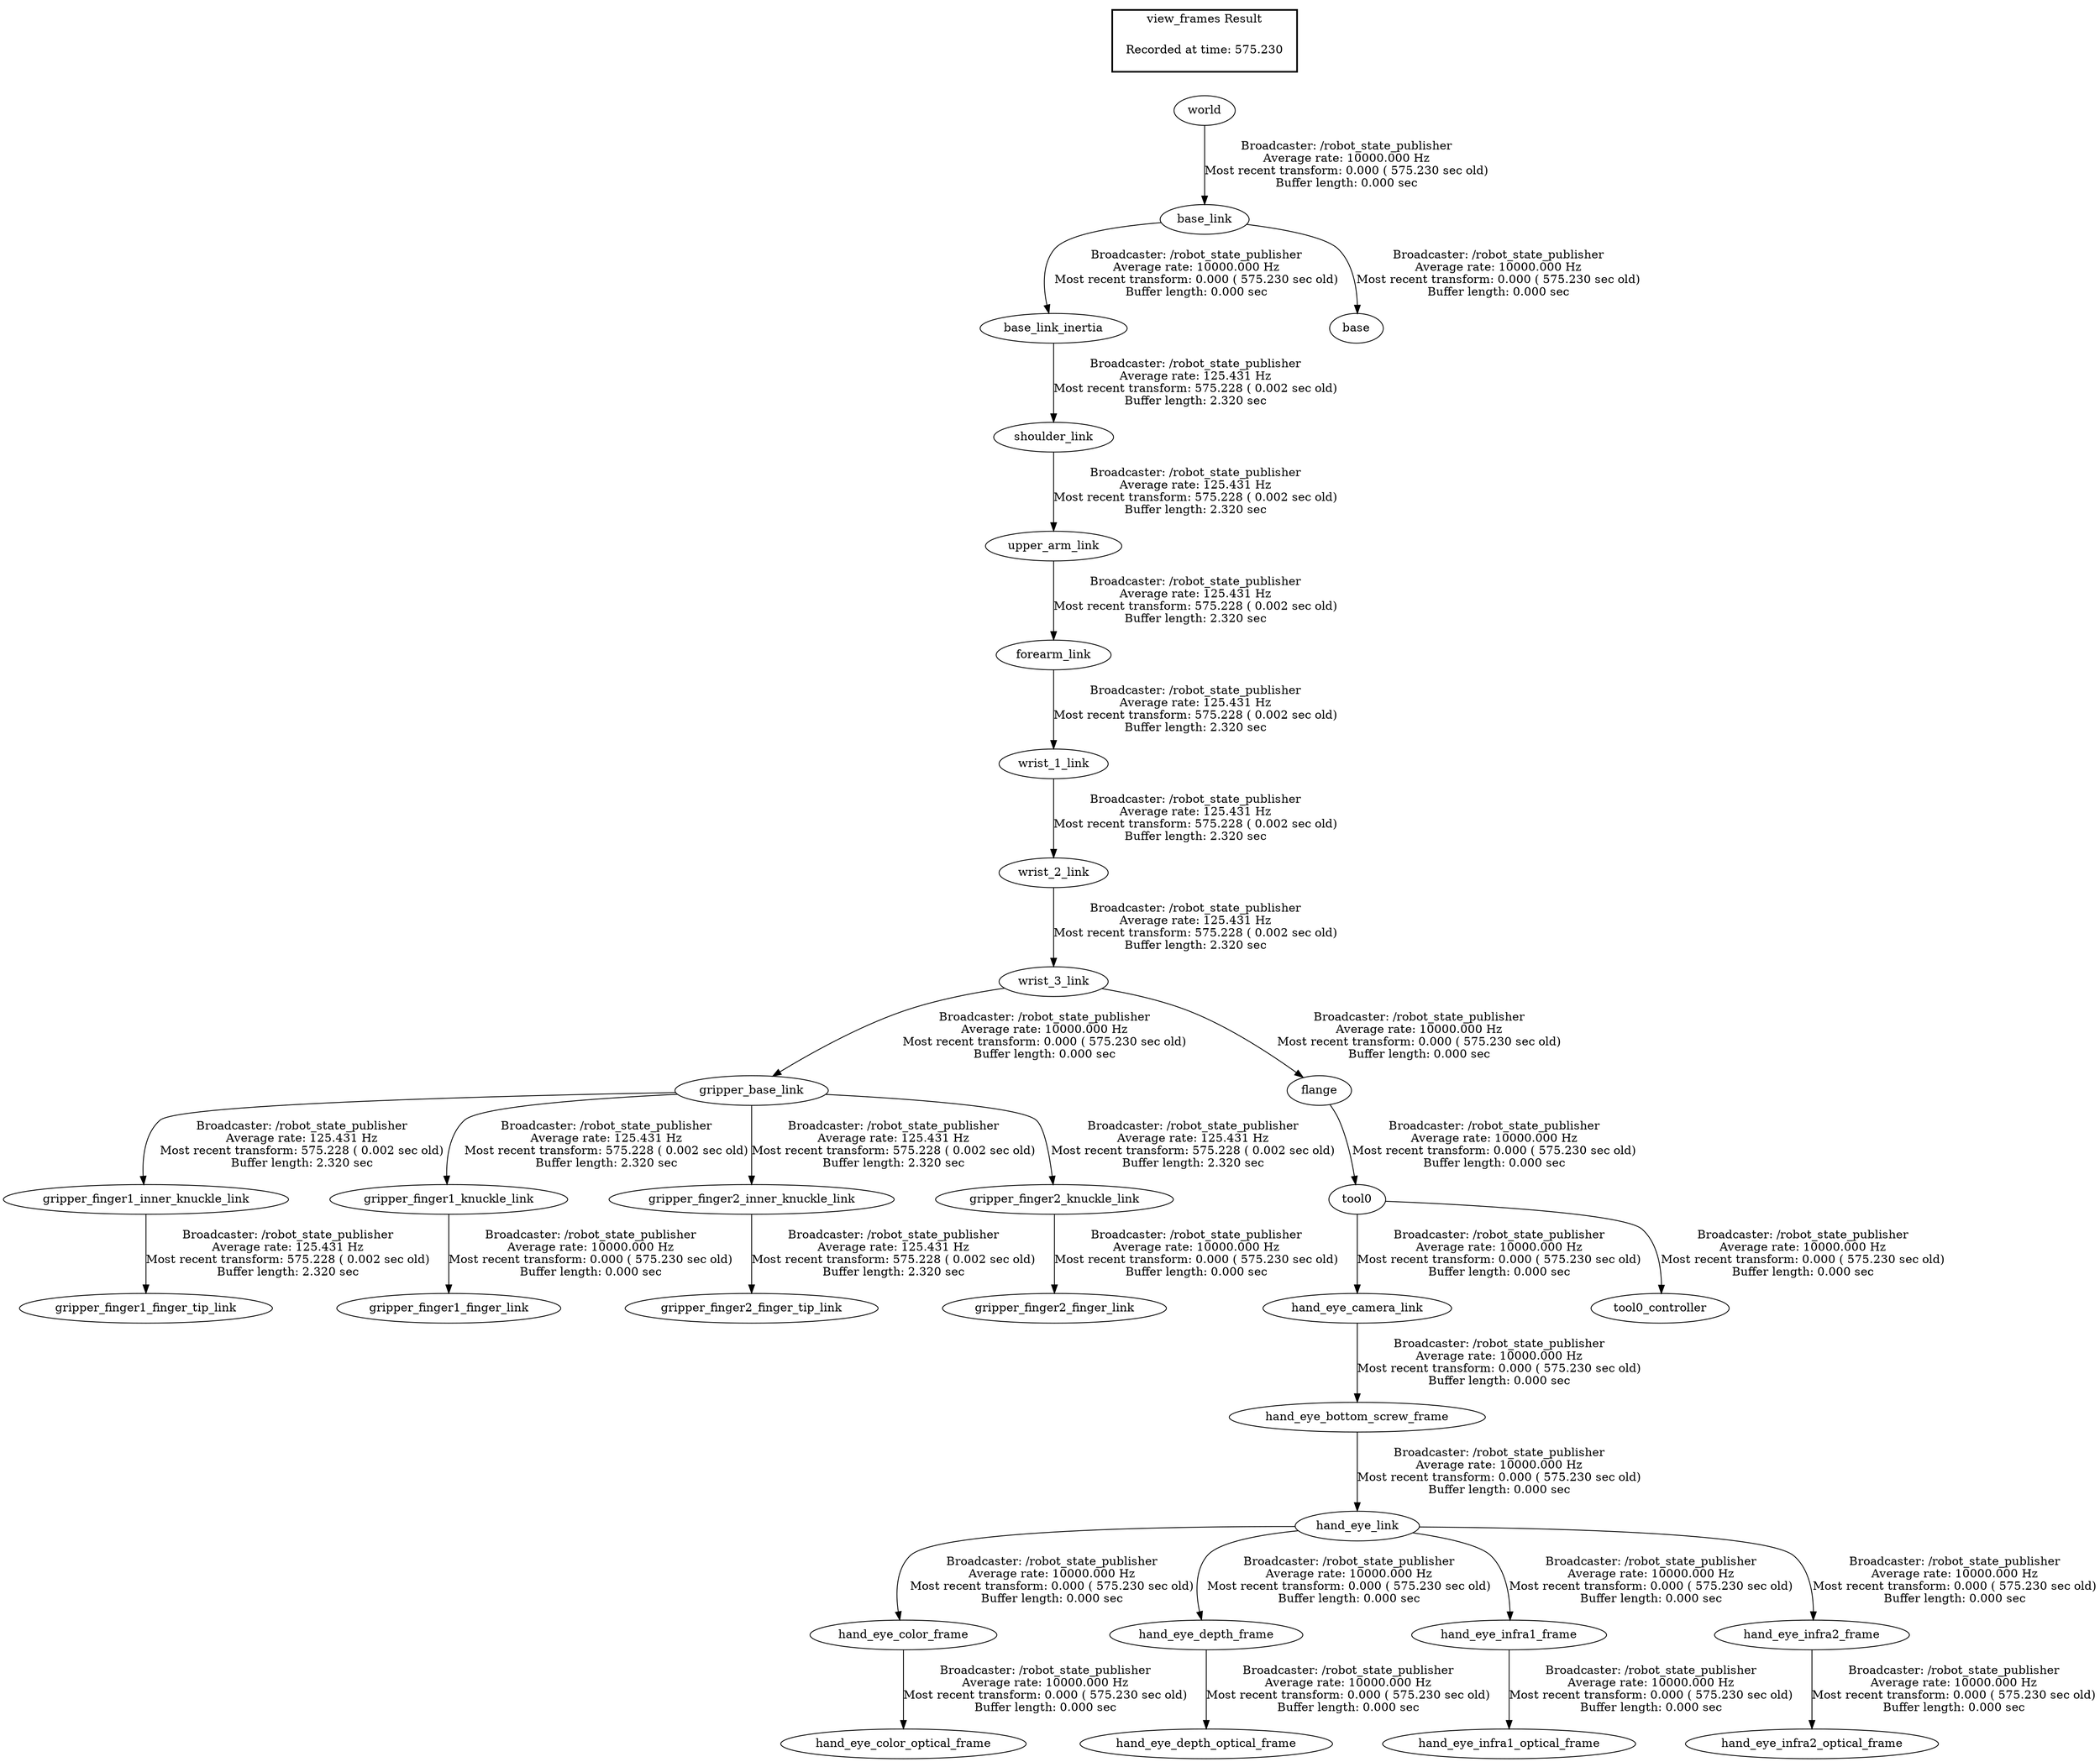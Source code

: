 digraph G {
"upper_arm_link" -> "forearm_link"[label="Broadcaster: /robot_state_publisher\nAverage rate: 125.431 Hz\nMost recent transform: 575.228 ( 0.002 sec old)\nBuffer length: 2.320 sec\n"];
"shoulder_link" -> "upper_arm_link"[label="Broadcaster: /robot_state_publisher\nAverage rate: 125.431 Hz\nMost recent transform: 575.228 ( 0.002 sec old)\nBuffer length: 2.320 sec\n"];
"gripper_finger1_inner_knuckle_link" -> "gripper_finger1_finger_tip_link"[label="Broadcaster: /robot_state_publisher\nAverage rate: 125.431 Hz\nMost recent transform: 575.228 ( 0.002 sec old)\nBuffer length: 2.320 sec\n"];
"gripper_base_link" -> "gripper_finger1_inner_knuckle_link"[label="Broadcaster: /robot_state_publisher\nAverage rate: 125.431 Hz\nMost recent transform: 575.228 ( 0.002 sec old)\nBuffer length: 2.320 sec\n"];
"wrist_3_link" -> "gripper_base_link"[label="Broadcaster: /robot_state_publisher\nAverage rate: 10000.000 Hz\nMost recent transform: 0.000 ( 575.230 sec old)\nBuffer length: 0.000 sec\n"];
"gripper_base_link" -> "gripper_finger1_knuckle_link"[label="Broadcaster: /robot_state_publisher\nAverage rate: 125.431 Hz\nMost recent transform: 575.228 ( 0.002 sec old)\nBuffer length: 2.320 sec\n"];
"gripper_finger2_inner_knuckle_link" -> "gripper_finger2_finger_tip_link"[label="Broadcaster: /robot_state_publisher\nAverage rate: 125.431 Hz\nMost recent transform: 575.228 ( 0.002 sec old)\nBuffer length: 2.320 sec\n"];
"gripper_base_link" -> "gripper_finger2_inner_knuckle_link"[label="Broadcaster: /robot_state_publisher\nAverage rate: 125.431 Hz\nMost recent transform: 575.228 ( 0.002 sec old)\nBuffer length: 2.320 sec\n"];
"gripper_base_link" -> "gripper_finger2_knuckle_link"[label="Broadcaster: /robot_state_publisher\nAverage rate: 125.431 Hz\nMost recent transform: 575.228 ( 0.002 sec old)\nBuffer length: 2.320 sec\n"];
"base_link_inertia" -> "shoulder_link"[label="Broadcaster: /robot_state_publisher\nAverage rate: 125.431 Hz\nMost recent transform: 575.228 ( 0.002 sec old)\nBuffer length: 2.320 sec\n"];
"base_link" -> "base_link_inertia"[label="Broadcaster: /robot_state_publisher\nAverage rate: 10000.000 Hz\nMost recent transform: 0.000 ( 575.230 sec old)\nBuffer length: 0.000 sec\n"];
"forearm_link" -> "wrist_1_link"[label="Broadcaster: /robot_state_publisher\nAverage rate: 125.431 Hz\nMost recent transform: 575.228 ( 0.002 sec old)\nBuffer length: 2.320 sec\n"];
"wrist_1_link" -> "wrist_2_link"[label="Broadcaster: /robot_state_publisher\nAverage rate: 125.431 Hz\nMost recent transform: 575.228 ( 0.002 sec old)\nBuffer length: 2.320 sec\n"];
"wrist_2_link" -> "wrist_3_link"[label="Broadcaster: /robot_state_publisher\nAverage rate: 125.431 Hz\nMost recent transform: 575.228 ( 0.002 sec old)\nBuffer length: 2.320 sec\n"];
"base_link" -> "base"[label="Broadcaster: /robot_state_publisher\nAverage rate: 10000.000 Hz\nMost recent transform: 0.000 ( 575.230 sec old)\nBuffer length: 0.000 sec\n"];
"world" -> "base_link"[label="Broadcaster: /robot_state_publisher\nAverage rate: 10000.000 Hz\nMost recent transform: 0.000 ( 575.230 sec old)\nBuffer length: 0.000 sec\n"];
"flange" -> "tool0"[label="Broadcaster: /robot_state_publisher\nAverage rate: 10000.000 Hz\nMost recent transform: 0.000 ( 575.230 sec old)\nBuffer length: 0.000 sec\n"];
"wrist_3_link" -> "flange"[label="Broadcaster: /robot_state_publisher\nAverage rate: 10000.000 Hz\nMost recent transform: 0.000 ( 575.230 sec old)\nBuffer length: 0.000 sec\n"];
"gripper_finger1_knuckle_link" -> "gripper_finger1_finger_link"[label="Broadcaster: /robot_state_publisher\nAverage rate: 10000.000 Hz\nMost recent transform: 0.000 ( 575.230 sec old)\nBuffer length: 0.000 sec\n"];
"gripper_finger2_knuckle_link" -> "gripper_finger2_finger_link"[label="Broadcaster: /robot_state_publisher\nAverage rate: 10000.000 Hz\nMost recent transform: 0.000 ( 575.230 sec old)\nBuffer length: 0.000 sec\n"];
"tool0" -> "hand_eye_camera_link"[label="Broadcaster: /robot_state_publisher\nAverage rate: 10000.000 Hz\nMost recent transform: 0.000 ( 575.230 sec old)\nBuffer length: 0.000 sec\n"];
"hand_eye_link" -> "hand_eye_color_frame"[label="Broadcaster: /robot_state_publisher\nAverage rate: 10000.000 Hz\nMost recent transform: 0.000 ( 575.230 sec old)\nBuffer length: 0.000 sec\n"];
"hand_eye_bottom_screw_frame" -> "hand_eye_link"[label="Broadcaster: /robot_state_publisher\nAverage rate: 10000.000 Hz\nMost recent transform: 0.000 ( 575.230 sec old)\nBuffer length: 0.000 sec\n"];
"hand_eye_color_frame" -> "hand_eye_color_optical_frame"[label="Broadcaster: /robot_state_publisher\nAverage rate: 10000.000 Hz\nMost recent transform: 0.000 ( 575.230 sec old)\nBuffer length: 0.000 sec\n"];
"hand_eye_link" -> "hand_eye_depth_frame"[label="Broadcaster: /robot_state_publisher\nAverage rate: 10000.000 Hz\nMost recent transform: 0.000 ( 575.230 sec old)\nBuffer length: 0.000 sec\n"];
"hand_eye_depth_frame" -> "hand_eye_depth_optical_frame"[label="Broadcaster: /robot_state_publisher\nAverage rate: 10000.000 Hz\nMost recent transform: 0.000 ( 575.230 sec old)\nBuffer length: 0.000 sec\n"];
"hand_eye_link" -> "hand_eye_infra1_frame"[label="Broadcaster: /robot_state_publisher\nAverage rate: 10000.000 Hz\nMost recent transform: 0.000 ( 575.230 sec old)\nBuffer length: 0.000 sec\n"];
"hand_eye_infra1_frame" -> "hand_eye_infra1_optical_frame"[label="Broadcaster: /robot_state_publisher\nAverage rate: 10000.000 Hz\nMost recent transform: 0.000 ( 575.230 sec old)\nBuffer length: 0.000 sec\n"];
"hand_eye_link" -> "hand_eye_infra2_frame"[label="Broadcaster: /robot_state_publisher\nAverage rate: 10000.000 Hz\nMost recent transform: 0.000 ( 575.230 sec old)\nBuffer length: 0.000 sec\n"];
"hand_eye_infra2_frame" -> "hand_eye_infra2_optical_frame"[label="Broadcaster: /robot_state_publisher\nAverage rate: 10000.000 Hz\nMost recent transform: 0.000 ( 575.230 sec old)\nBuffer length: 0.000 sec\n"];
"hand_eye_camera_link" -> "hand_eye_bottom_screw_frame"[label="Broadcaster: /robot_state_publisher\nAverage rate: 10000.000 Hz\nMost recent transform: 0.000 ( 575.230 sec old)\nBuffer length: 0.000 sec\n"];
"tool0" -> "tool0_controller"[label="Broadcaster: /robot_state_publisher\nAverage rate: 10000.000 Hz\nMost recent transform: 0.000 ( 575.230 sec old)\nBuffer length: 0.000 sec\n"];
edge [style=invis];
 subgraph cluster_legend { style=bold; color=black; label ="view_frames Result";
"Recorded at time: 575.230"[ shape=plaintext ] ;
 }->"world";
}